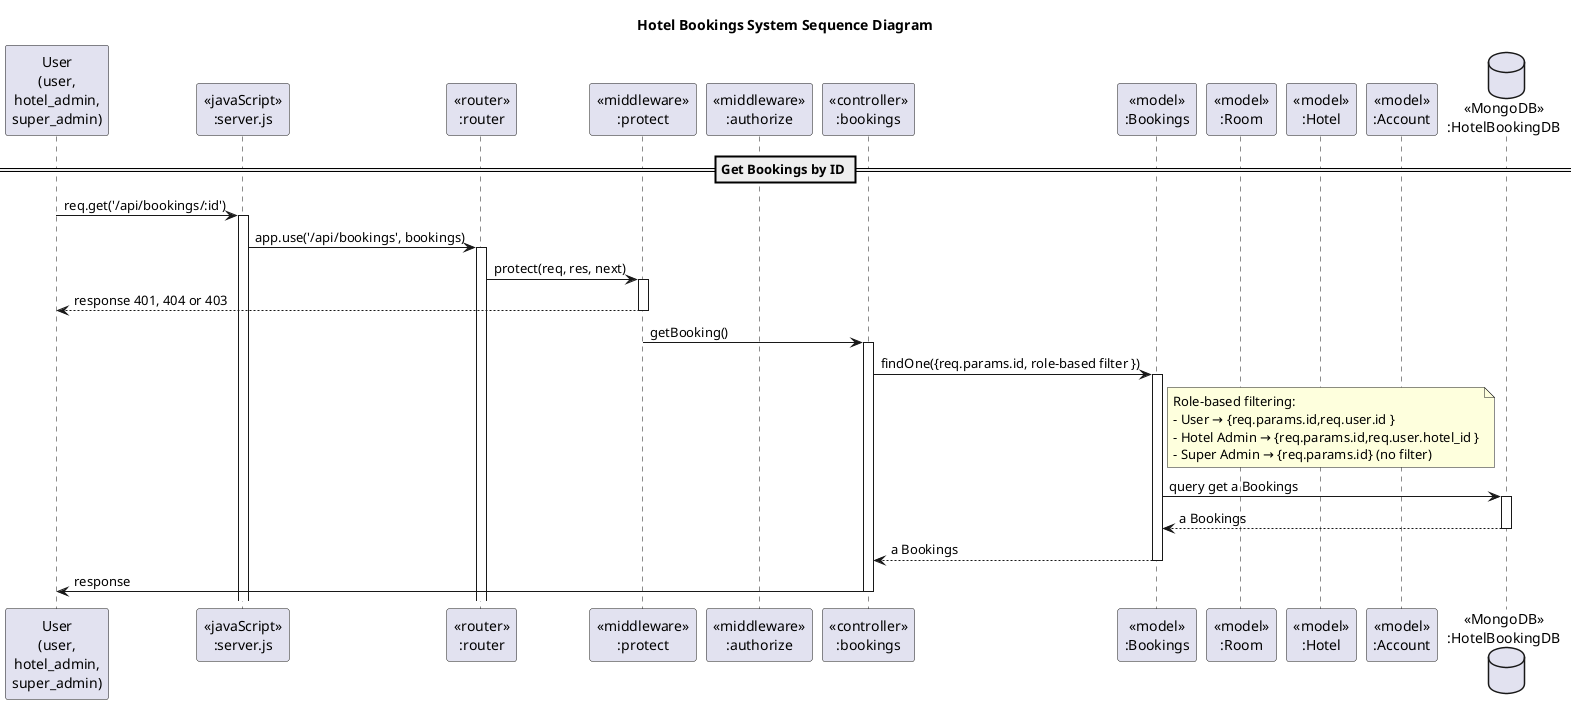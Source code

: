 @startuml HotelBookingSystem Sequence Diagram
title Hotel Bookings System Sequence Diagram

participant "User\n(user,\nhotel_admin,\nsuper_admin)" as User
participant "<<javaScript>>\n:server.js" as Server
participant "<<router>>\n:router" as Router
participant "<<middleware>>\n:protect" as Protect
participant "<<middleware>>\n:authorize" as Auth
participant "<<controller>>\n:bookings" as Bookings
participant "<<model>>\n:Bookings" as Booking_model
participant "<<model>>\n:Room" as Room_model
participant "<<model>>\n:Hotel" as Hotel_model
participant "<<model>>\n:Account" as Account_model
database "<<MongoDB>>\n:HotelBookingDB" as HotelBookingDB

== Get Bookings by ID ==
User -> Server ++: req.get('/api/bookings/:id')
Server -> Router ++: app.use('/api/bookings', bookings)
Router -> Protect ++: protect(req, res, next)
Protect --> User --: response 401, 404 or 403
Protect -> Bookings ++: getBooking()
Bookings -> Booking_model ++: findOne({req.params.id, role-based filter })
note right of Booking_model: Role-based filtering:\n- User → {req.params.id,req.user.id }\n- Hotel Admin → {req.params.id,req.user.hotel_id }\n- Super Admin → {req.params.id} (no filter)
Booking_model -> HotelBookingDB ++: query get a Bookings
HotelBookingDB --> Booking_model --: a Bookings
Booking_model --> Bookings --: a Bookings
Bookings -> User --: response
@enduml
